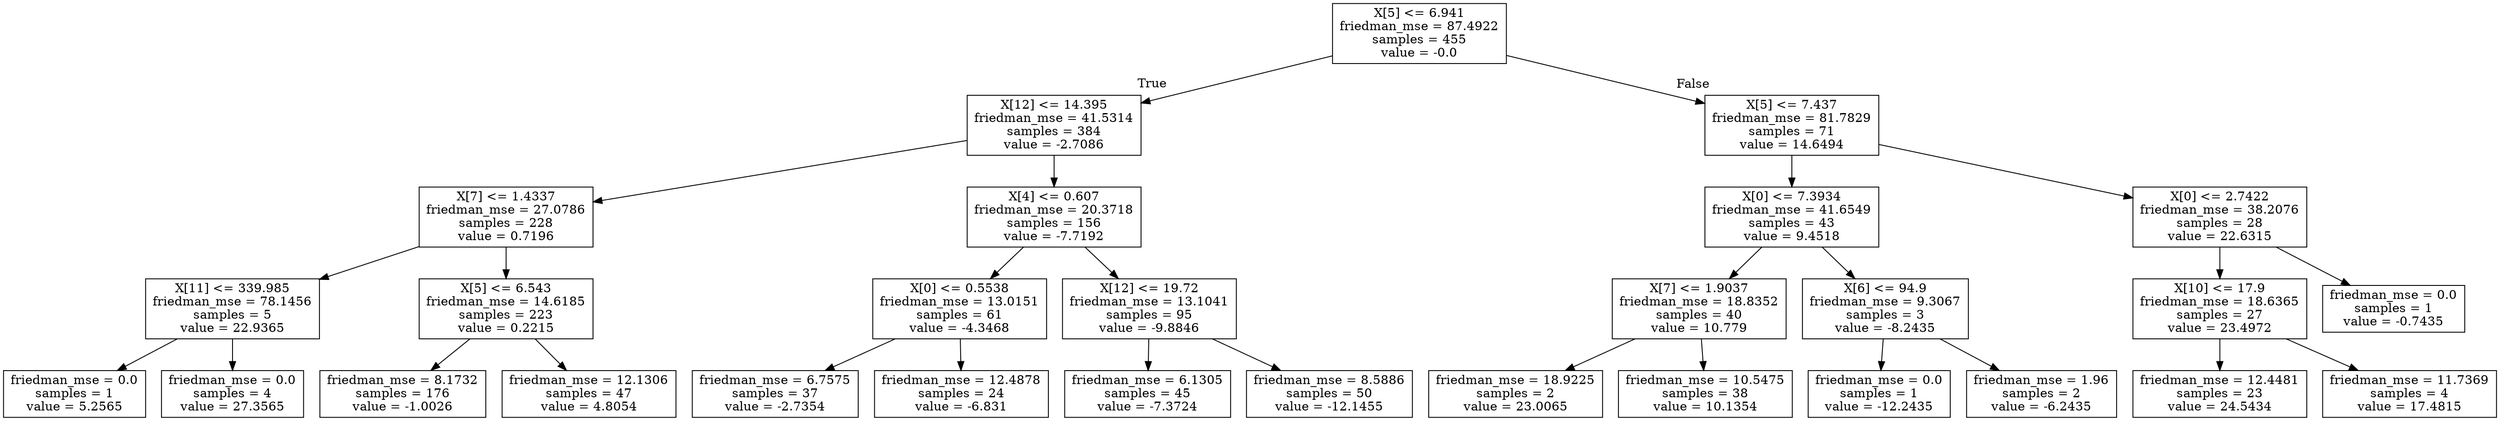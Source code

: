 digraph Tree {
node [shape=box] ;
0 [label="X[5] <= 6.941\nfriedman_mse = 87.4922\nsamples = 455\nvalue = -0.0"] ;
1 [label="X[12] <= 14.395\nfriedman_mse = 41.5314\nsamples = 384\nvalue = -2.7086"] ;
0 -> 1 [labeldistance=2.5, labelangle=45, headlabel="True"] ;
2 [label="X[7] <= 1.4337\nfriedman_mse = 27.0786\nsamples = 228\nvalue = 0.7196"] ;
1 -> 2 ;
3 [label="X[11] <= 339.985\nfriedman_mse = 78.1456\nsamples = 5\nvalue = 22.9365"] ;
2 -> 3 ;
4 [label="friedman_mse = 0.0\nsamples = 1\nvalue = 5.2565"] ;
3 -> 4 ;
5 [label="friedman_mse = 0.0\nsamples = 4\nvalue = 27.3565"] ;
3 -> 5 ;
6 [label="X[5] <= 6.543\nfriedman_mse = 14.6185\nsamples = 223\nvalue = 0.2215"] ;
2 -> 6 ;
7 [label="friedman_mse = 8.1732\nsamples = 176\nvalue = -1.0026"] ;
6 -> 7 ;
8 [label="friedman_mse = 12.1306\nsamples = 47\nvalue = 4.8054"] ;
6 -> 8 ;
9 [label="X[4] <= 0.607\nfriedman_mse = 20.3718\nsamples = 156\nvalue = -7.7192"] ;
1 -> 9 ;
10 [label="X[0] <= 0.5538\nfriedman_mse = 13.0151\nsamples = 61\nvalue = -4.3468"] ;
9 -> 10 ;
11 [label="friedman_mse = 6.7575\nsamples = 37\nvalue = -2.7354"] ;
10 -> 11 ;
12 [label="friedman_mse = 12.4878\nsamples = 24\nvalue = -6.831"] ;
10 -> 12 ;
13 [label="X[12] <= 19.72\nfriedman_mse = 13.1041\nsamples = 95\nvalue = -9.8846"] ;
9 -> 13 ;
14 [label="friedman_mse = 6.1305\nsamples = 45\nvalue = -7.3724"] ;
13 -> 14 ;
15 [label="friedman_mse = 8.5886\nsamples = 50\nvalue = -12.1455"] ;
13 -> 15 ;
16 [label="X[5] <= 7.437\nfriedman_mse = 81.7829\nsamples = 71\nvalue = 14.6494"] ;
0 -> 16 [labeldistance=2.5, labelangle=-45, headlabel="False"] ;
17 [label="X[0] <= 7.3934\nfriedman_mse = 41.6549\nsamples = 43\nvalue = 9.4518"] ;
16 -> 17 ;
18 [label="X[7] <= 1.9037\nfriedman_mse = 18.8352\nsamples = 40\nvalue = 10.779"] ;
17 -> 18 ;
19 [label="friedman_mse = 18.9225\nsamples = 2\nvalue = 23.0065"] ;
18 -> 19 ;
20 [label="friedman_mse = 10.5475\nsamples = 38\nvalue = 10.1354"] ;
18 -> 20 ;
21 [label="X[6] <= 94.9\nfriedman_mse = 9.3067\nsamples = 3\nvalue = -8.2435"] ;
17 -> 21 ;
22 [label="friedman_mse = 0.0\nsamples = 1\nvalue = -12.2435"] ;
21 -> 22 ;
23 [label="friedman_mse = 1.96\nsamples = 2\nvalue = -6.2435"] ;
21 -> 23 ;
24 [label="X[0] <= 2.7422\nfriedman_mse = 38.2076\nsamples = 28\nvalue = 22.6315"] ;
16 -> 24 ;
25 [label="X[10] <= 17.9\nfriedman_mse = 18.6365\nsamples = 27\nvalue = 23.4972"] ;
24 -> 25 ;
26 [label="friedman_mse = 12.4481\nsamples = 23\nvalue = 24.5434"] ;
25 -> 26 ;
27 [label="friedman_mse = 11.7369\nsamples = 4\nvalue = 17.4815"] ;
25 -> 27 ;
28 [label="friedman_mse = 0.0\nsamples = 1\nvalue = -0.7435"] ;
24 -> 28 ;
}
